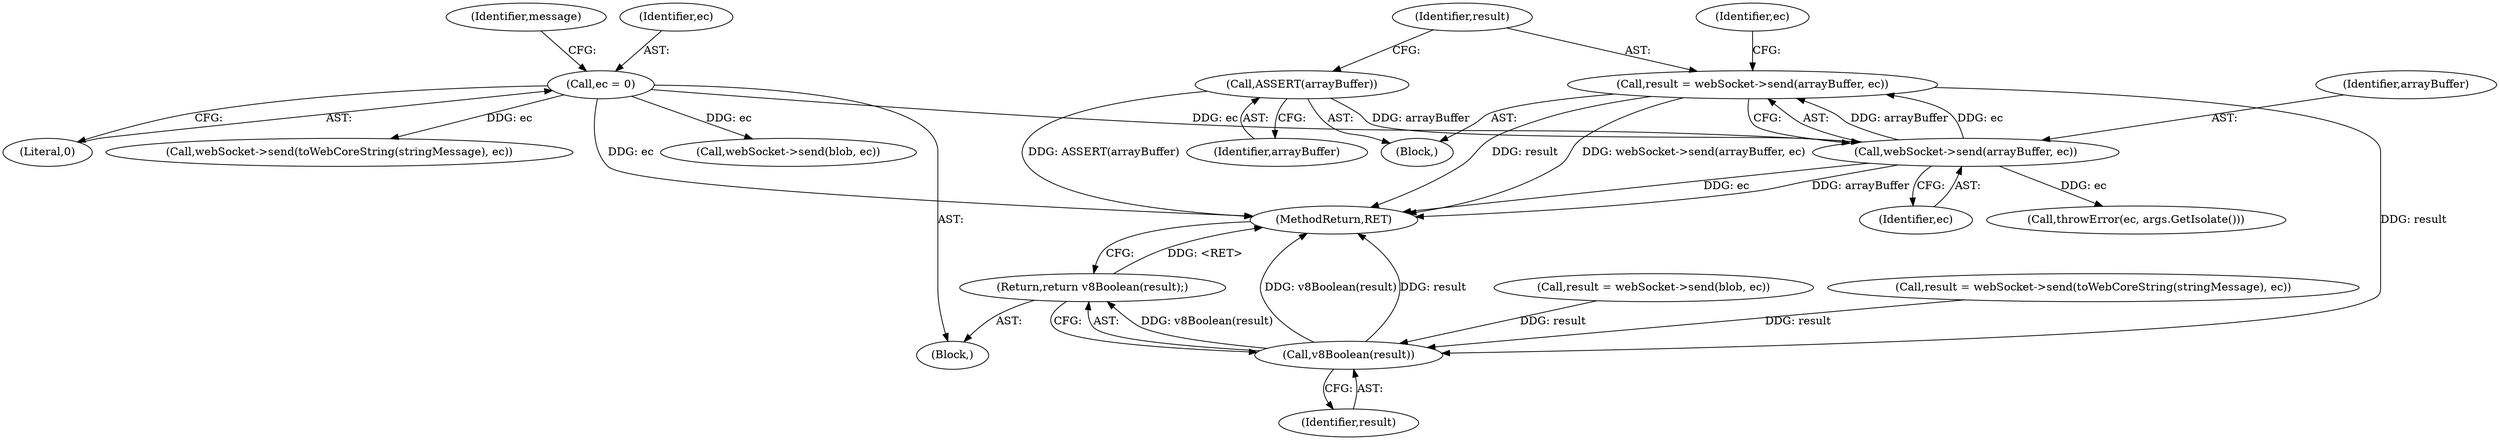 digraph "0_Chrome_e9372a1bfd3588a80fcf49aa07321f0971dd6091_68@API" {
"1000135" [label="(Call,result = webSocket->send(arrayBuffer, ec))"];
"1000137" [label="(Call,webSocket->send(arrayBuffer, ec))"];
"1000133" [label="(Call,ASSERT(arrayBuffer))"];
"1000125" [label="(Call,ec = 0)"];
"1000181" [label="(Call,v8Boolean(result))"];
"1000180" [label="(Return,return v8Boolean(result);)"];
"1000180" [label="(Return,return v8Boolean(result);)"];
"1000137" [label="(Call,webSocket->send(arrayBuffer, ec))"];
"1000134" [label="(Identifier,arrayBuffer)"];
"1000136" [label="(Identifier,result)"];
"1000125" [label="(Call,ec = 0)"];
"1000133" [label="(Call,ASSERT(arrayBuffer))"];
"1000132" [label="(Block,)"];
"1000127" [label="(Literal,0)"];
"1000177" [label="(Call,throwError(ec, args.GetIsolate()))"];
"1000181" [label="(Call,v8Boolean(result))"];
"1000131" [label="(Identifier,message)"];
"1000147" [label="(Call,result = webSocket->send(blob, ec))"];
"1000175" [label="(Identifier,ec)"];
"1000170" [label="(Call,webSocket->send(toWebCoreString(stringMessage), ec))"];
"1000135" [label="(Call,result = webSocket->send(arrayBuffer, ec))"];
"1000139" [label="(Identifier,ec)"];
"1000182" [label="(Identifier,result)"];
"1000168" [label="(Call,result = webSocket->send(toWebCoreString(stringMessage), ec))"];
"1000183" [label="(MethodReturn,RET)"];
"1000149" [label="(Call,webSocket->send(blob, ec))"];
"1000126" [label="(Identifier,ec)"];
"1000138" [label="(Identifier,arrayBuffer)"];
"1000102" [label="(Block,)"];
"1000135" -> "1000132"  [label="AST: "];
"1000135" -> "1000137"  [label="CFG: "];
"1000136" -> "1000135"  [label="AST: "];
"1000137" -> "1000135"  [label="AST: "];
"1000175" -> "1000135"  [label="CFG: "];
"1000135" -> "1000183"  [label="DDG: result"];
"1000135" -> "1000183"  [label="DDG: webSocket->send(arrayBuffer, ec)"];
"1000137" -> "1000135"  [label="DDG: arrayBuffer"];
"1000137" -> "1000135"  [label="DDG: ec"];
"1000135" -> "1000181"  [label="DDG: result"];
"1000137" -> "1000139"  [label="CFG: "];
"1000138" -> "1000137"  [label="AST: "];
"1000139" -> "1000137"  [label="AST: "];
"1000137" -> "1000183"  [label="DDG: ec"];
"1000137" -> "1000183"  [label="DDG: arrayBuffer"];
"1000133" -> "1000137"  [label="DDG: arrayBuffer"];
"1000125" -> "1000137"  [label="DDG: ec"];
"1000137" -> "1000177"  [label="DDG: ec"];
"1000133" -> "1000132"  [label="AST: "];
"1000133" -> "1000134"  [label="CFG: "];
"1000134" -> "1000133"  [label="AST: "];
"1000136" -> "1000133"  [label="CFG: "];
"1000133" -> "1000183"  [label="DDG: ASSERT(arrayBuffer)"];
"1000125" -> "1000102"  [label="AST: "];
"1000125" -> "1000127"  [label="CFG: "];
"1000126" -> "1000125"  [label="AST: "];
"1000127" -> "1000125"  [label="AST: "];
"1000131" -> "1000125"  [label="CFG: "];
"1000125" -> "1000183"  [label="DDG: ec"];
"1000125" -> "1000149"  [label="DDG: ec"];
"1000125" -> "1000170"  [label="DDG: ec"];
"1000181" -> "1000180"  [label="AST: "];
"1000181" -> "1000182"  [label="CFG: "];
"1000182" -> "1000181"  [label="AST: "];
"1000180" -> "1000181"  [label="CFG: "];
"1000181" -> "1000183"  [label="DDG: v8Boolean(result)"];
"1000181" -> "1000183"  [label="DDG: result"];
"1000181" -> "1000180"  [label="DDG: v8Boolean(result)"];
"1000168" -> "1000181"  [label="DDG: result"];
"1000147" -> "1000181"  [label="DDG: result"];
"1000180" -> "1000102"  [label="AST: "];
"1000183" -> "1000180"  [label="CFG: "];
"1000180" -> "1000183"  [label="DDG: <RET>"];
}
